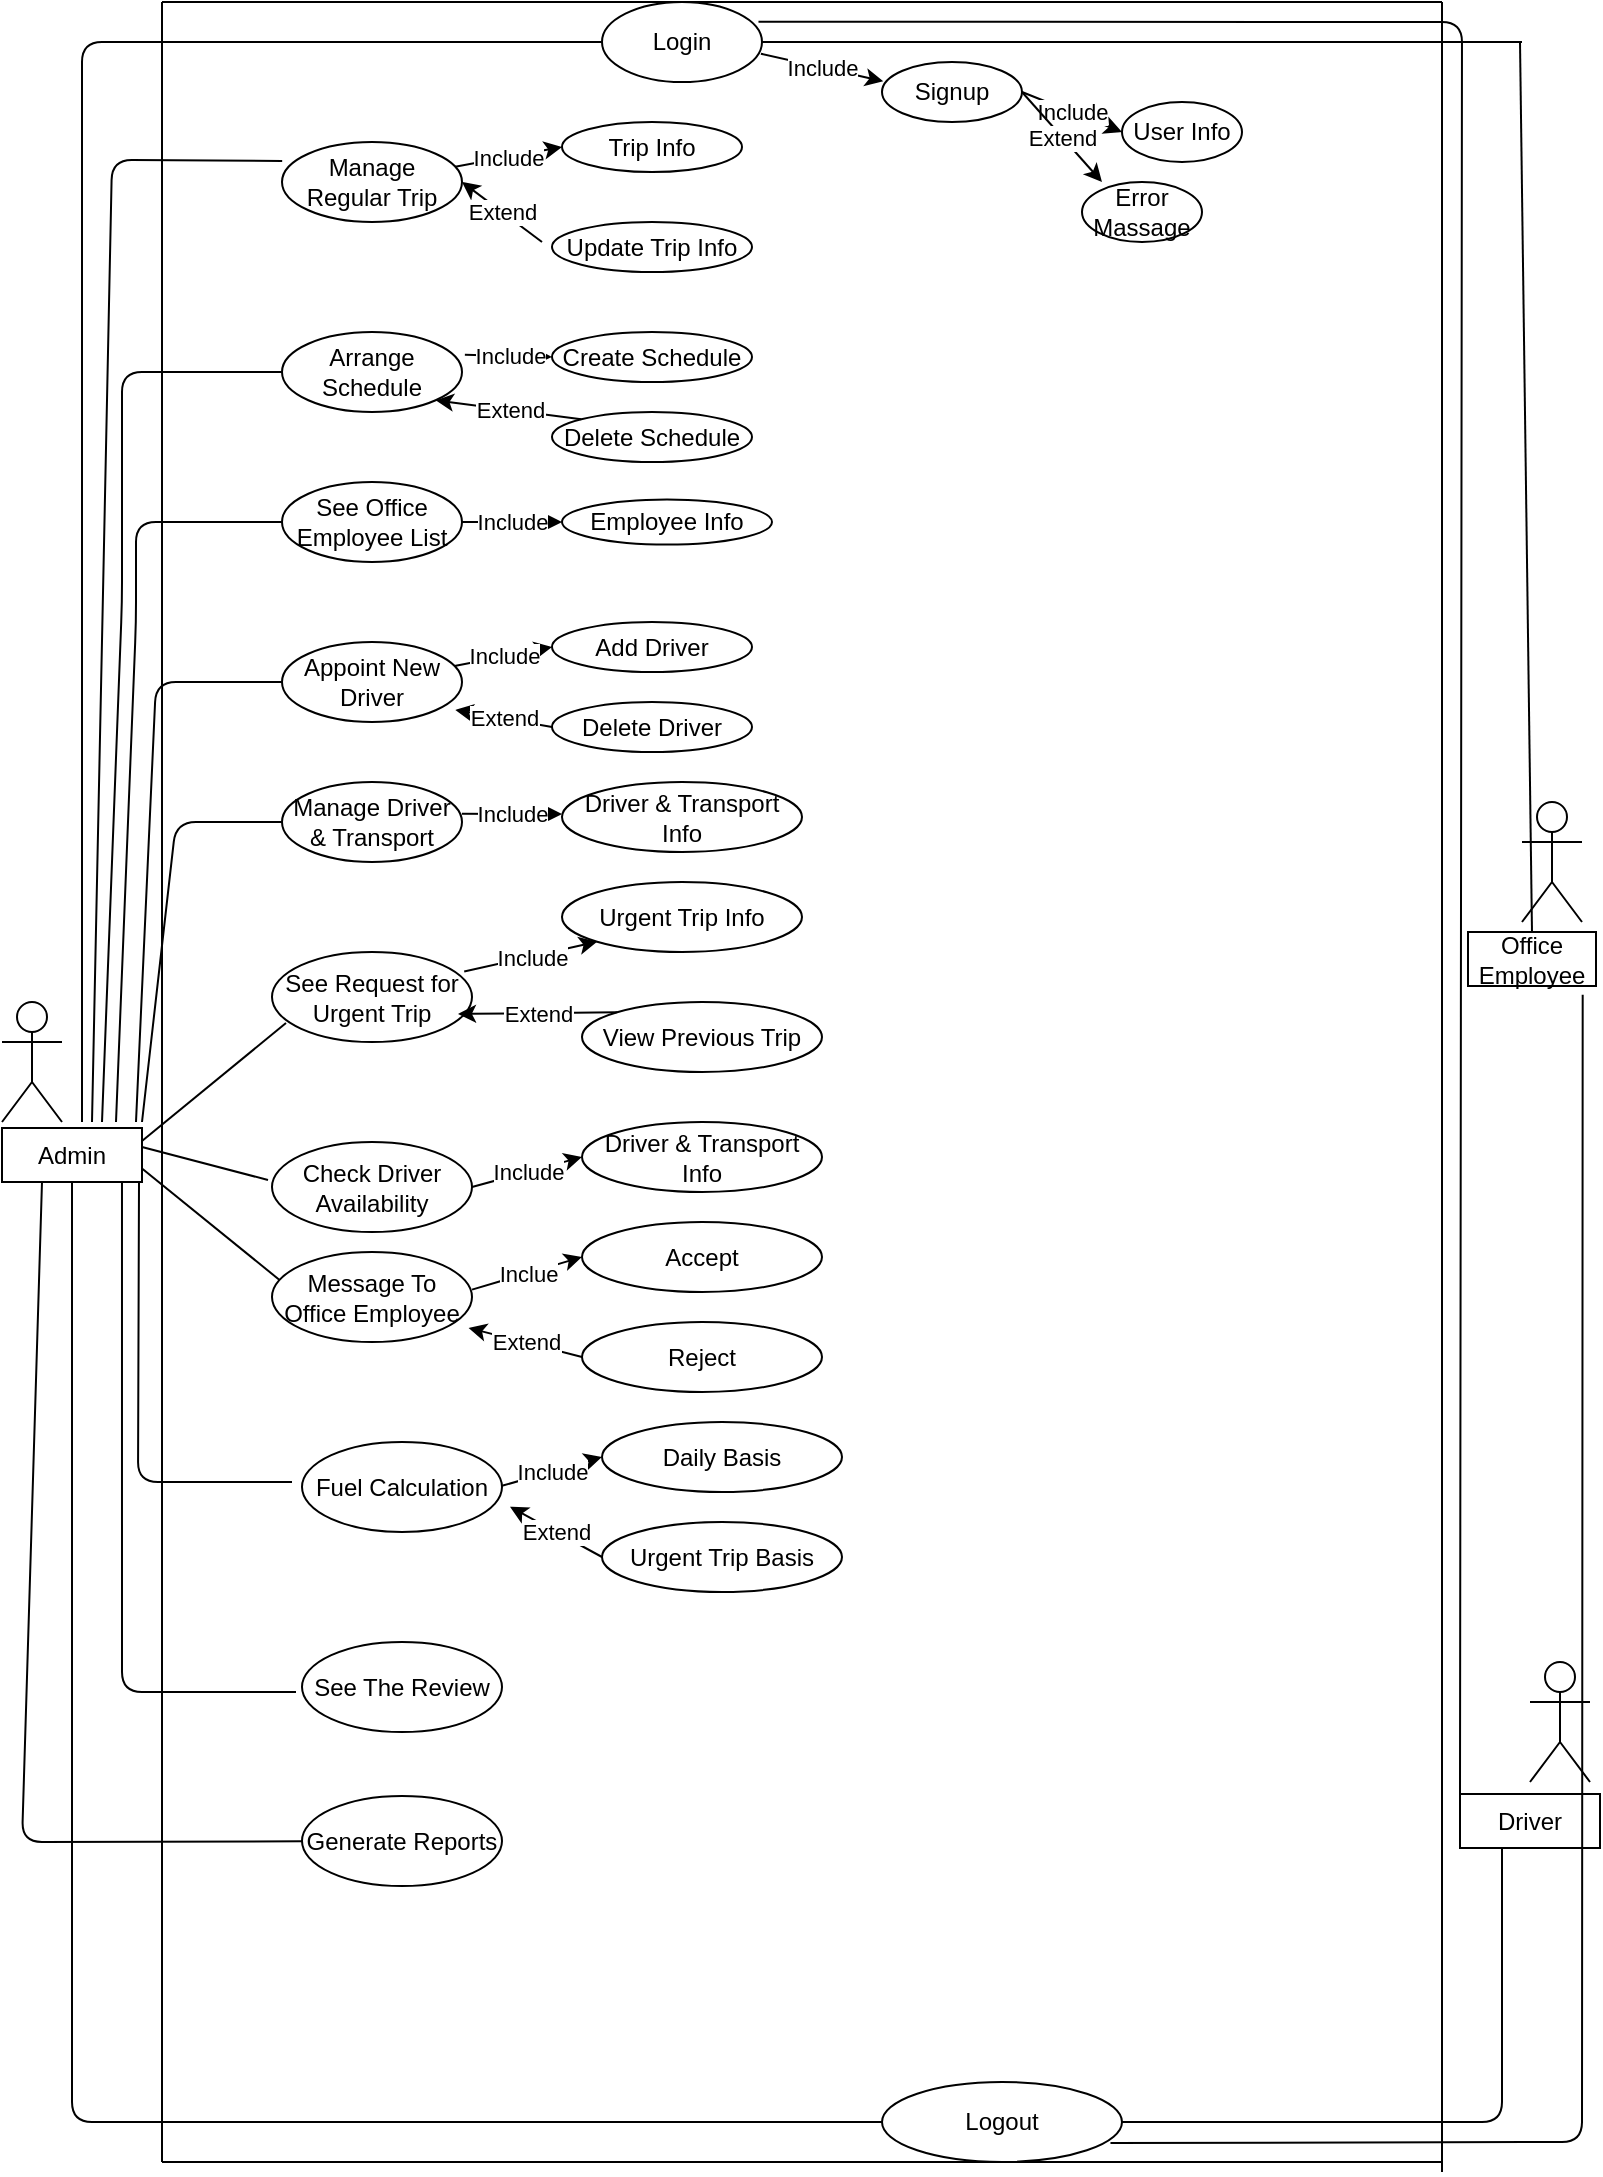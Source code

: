 <mxfile version="14.9.5" type="github">
  <diagram id="_Hke5c7gtm3ifdNGaI75" name="Page-1">
    <mxGraphModel dx="394" dy="681" grid="1" gridSize="10" guides="1" tooltips="1" connect="1" arrows="1" fold="1" page="1" pageScale="1" pageWidth="827" pageHeight="1169" math="0" shadow="0">
      <root>
        <mxCell id="0" />
        <mxCell id="1" parent="0" />
        <mxCell id="LA62-pf56U3Ix_v_cgrx-1" value="" style="shape=umlActor;verticalLabelPosition=bottom;verticalAlign=top;html=1;outlineConnect=0;" vertex="1" parent="1">
          <mxGeometry x="840" y="540" width="30" height="60" as="geometry" />
        </mxCell>
        <mxCell id="LA62-pf56U3Ix_v_cgrx-2" value="" style="shape=umlActor;verticalLabelPosition=bottom;verticalAlign=top;html=1;outlineConnect=0;" vertex="1" parent="1">
          <mxGeometry x="1600" y="440" width="30" height="60" as="geometry" />
        </mxCell>
        <mxCell id="LA62-pf56U3Ix_v_cgrx-3" value="" style="shape=umlActor;verticalLabelPosition=bottom;verticalAlign=top;html=1;outlineConnect=0;" vertex="1" parent="1">
          <mxGeometry x="1604" y="870" width="30" height="60" as="geometry" />
        </mxCell>
        <mxCell id="LA62-pf56U3Ix_v_cgrx-4" value="" style="endArrow=none;html=1;" edge="1" parent="1">
          <mxGeometry width="50" height="50" relative="1" as="geometry">
            <mxPoint x="920" y="1120" as="sourcePoint" />
            <mxPoint x="920" y="40" as="targetPoint" />
          </mxGeometry>
        </mxCell>
        <mxCell id="LA62-pf56U3Ix_v_cgrx-5" value="" style="endArrow=none;html=1;" edge="1" parent="1">
          <mxGeometry width="50" height="50" relative="1" as="geometry">
            <mxPoint x="920" y="40" as="sourcePoint" />
            <mxPoint x="1560" y="40" as="targetPoint" />
          </mxGeometry>
        </mxCell>
        <mxCell id="LA62-pf56U3Ix_v_cgrx-7" value="" style="endArrow=none;html=1;" edge="1" parent="1">
          <mxGeometry width="50" height="50" relative="1" as="geometry">
            <mxPoint x="920" y="1120" as="sourcePoint" />
            <mxPoint x="1560" y="1120" as="targetPoint" />
          </mxGeometry>
        </mxCell>
        <mxCell id="LA62-pf56U3Ix_v_cgrx-8" value="" style="endArrow=none;html=1;" edge="1" parent="1">
          <mxGeometry width="50" height="50" relative="1" as="geometry">
            <mxPoint x="1560" y="1125" as="sourcePoint" />
            <mxPoint x="1560" y="40" as="targetPoint" />
          </mxGeometry>
        </mxCell>
        <mxCell id="LA62-pf56U3Ix_v_cgrx-11" value="Admin" style="rounded=0;whiteSpace=wrap;html=1;" vertex="1" parent="1">
          <mxGeometry x="840" y="603" width="70" height="27" as="geometry" />
        </mxCell>
        <mxCell id="LA62-pf56U3Ix_v_cgrx-12" value="Office Employee" style="rounded=0;whiteSpace=wrap;html=1;" vertex="1" parent="1">
          <mxGeometry x="1573" y="505" width="64" height="27" as="geometry" />
        </mxCell>
        <mxCell id="LA62-pf56U3Ix_v_cgrx-13" value="Driver" style="rounded=0;whiteSpace=wrap;html=1;" vertex="1" parent="1">
          <mxGeometry x="1569" y="936" width="70" height="27" as="geometry" />
        </mxCell>
        <mxCell id="LA62-pf56U3Ix_v_cgrx-15" value="" style="endArrow=none;html=1;" edge="1" parent="1">
          <mxGeometry width="50" height="50" relative="1" as="geometry">
            <mxPoint x="1400" y="1100" as="sourcePoint" />
            <mxPoint x="1590" y="963" as="targetPoint" />
            <Array as="points">
              <mxPoint x="1590" y="1100" />
            </Array>
          </mxGeometry>
        </mxCell>
        <mxCell id="LA62-pf56U3Ix_v_cgrx-16" value="Logout" style="ellipse;whiteSpace=wrap;html=1;" vertex="1" parent="1">
          <mxGeometry x="1280" y="1080" width="120" height="40" as="geometry" />
        </mxCell>
        <mxCell id="LA62-pf56U3Ix_v_cgrx-17" value="" style="endArrow=none;html=1;" edge="1" parent="1" target="LA62-pf56U3Ix_v_cgrx-18">
          <mxGeometry width="50" height="50" relative="1" as="geometry">
            <mxPoint x="880" y="600" as="sourcePoint" />
            <mxPoint x="1200" y="60" as="targetPoint" />
            <Array as="points">
              <mxPoint x="880" y="60" />
            </Array>
          </mxGeometry>
        </mxCell>
        <mxCell id="LA62-pf56U3Ix_v_cgrx-18" value="Login" style="ellipse;whiteSpace=wrap;html=1;" vertex="1" parent="1">
          <mxGeometry x="1140" y="40" width="80" height="40" as="geometry" />
        </mxCell>
        <mxCell id="LA62-pf56U3Ix_v_cgrx-19" value="Signup" style="ellipse;whiteSpace=wrap;html=1;" vertex="1" parent="1">
          <mxGeometry x="1280" y="70" width="70" height="30" as="geometry" />
        </mxCell>
        <mxCell id="LA62-pf56U3Ix_v_cgrx-20" value="User Info" style="ellipse;whiteSpace=wrap;html=1;" vertex="1" parent="1">
          <mxGeometry x="1400" y="90" width="60" height="30" as="geometry" />
        </mxCell>
        <mxCell id="LA62-pf56U3Ix_v_cgrx-24" value="" style="endArrow=classic;html=1;exitX=0.993;exitY=0.646;exitDx=0;exitDy=0;exitPerimeter=0;entryX=0.009;entryY=0.321;entryDx=0;entryDy=0;entryPerimeter=0;" edge="1" parent="1" source="LA62-pf56U3Ix_v_cgrx-18" target="LA62-pf56U3Ix_v_cgrx-19">
          <mxGeometry relative="1" as="geometry">
            <mxPoint x="1230" y="80" as="sourcePoint" />
            <mxPoint x="1280" y="74" as="targetPoint" />
          </mxGeometry>
        </mxCell>
        <mxCell id="LA62-pf56U3Ix_v_cgrx-25" value="Include" style="edgeLabel;resizable=0;html=1;align=center;verticalAlign=middle;" connectable="0" vertex="1" parent="LA62-pf56U3Ix_v_cgrx-24">
          <mxGeometry relative="1" as="geometry" />
        </mxCell>
        <mxCell id="LA62-pf56U3Ix_v_cgrx-34" value="" style="endArrow=classic;html=1;exitX=1;exitY=0.5;exitDx=0;exitDy=0;entryX=0;entryY=0.5;entryDx=0;entryDy=0;" edge="1" parent="1" source="LA62-pf56U3Ix_v_cgrx-19" target="LA62-pf56U3Ix_v_cgrx-20">
          <mxGeometry relative="1" as="geometry">
            <mxPoint x="1360" y="90" as="sourcePoint" />
            <mxPoint x="1390" y="104" as="targetPoint" />
          </mxGeometry>
        </mxCell>
        <mxCell id="LA62-pf56U3Ix_v_cgrx-35" value="Include" style="edgeLabel;resizable=0;html=1;align=center;verticalAlign=middle;" connectable="0" vertex="1" parent="LA62-pf56U3Ix_v_cgrx-34">
          <mxGeometry relative="1" as="geometry" />
        </mxCell>
        <mxCell id="LA62-pf56U3Ix_v_cgrx-36" value="Error Massage" style="ellipse;whiteSpace=wrap;html=1;" vertex="1" parent="1">
          <mxGeometry x="1380" y="130" width="60" height="30" as="geometry" />
        </mxCell>
        <mxCell id="LA62-pf56U3Ix_v_cgrx-37" value="" style="endArrow=classic;html=1;exitX=1;exitY=0.5;exitDx=0;exitDy=0;" edge="1" parent="1" source="LA62-pf56U3Ix_v_cgrx-19">
          <mxGeometry relative="1" as="geometry">
            <mxPoint x="1350" y="85" as="sourcePoint" />
            <mxPoint x="1390" y="130" as="targetPoint" />
          </mxGeometry>
        </mxCell>
        <mxCell id="LA62-pf56U3Ix_v_cgrx-38" value="Extend" style="edgeLabel;resizable=0;html=1;align=center;verticalAlign=middle;" connectable="0" vertex="1" parent="LA62-pf56U3Ix_v_cgrx-37">
          <mxGeometry relative="1" as="geometry" />
        </mxCell>
        <mxCell id="LA62-pf56U3Ix_v_cgrx-39" value="" style="endArrow=none;html=1;exitX=0.5;exitY=0;exitDx=0;exitDy=0;" edge="1" parent="1" source="LA62-pf56U3Ix_v_cgrx-12">
          <mxGeometry width="50" height="50" relative="1" as="geometry">
            <mxPoint x="1580" y="505" as="sourcePoint" />
            <mxPoint x="1599" y="60" as="targetPoint" />
          </mxGeometry>
        </mxCell>
        <mxCell id="LA62-pf56U3Ix_v_cgrx-40" value="" style="endArrow=none;html=1;entryX=1;entryY=0.5;entryDx=0;entryDy=0;" edge="1" parent="1" target="LA62-pf56U3Ix_v_cgrx-18">
          <mxGeometry width="50" height="50" relative="1" as="geometry">
            <mxPoint x="1600" y="60" as="sourcePoint" />
            <mxPoint x="1450" y="130" as="targetPoint" />
          </mxGeometry>
        </mxCell>
        <mxCell id="LA62-pf56U3Ix_v_cgrx-42" value="" style="endArrow=none;html=1;entryX=0.001;entryY=0.237;entryDx=0;entryDy=0;entryPerimeter=0;" edge="1" parent="1" target="LA62-pf56U3Ix_v_cgrx-43">
          <mxGeometry width="50" height="50" relative="1" as="geometry">
            <mxPoint x="885" y="600" as="sourcePoint" />
            <mxPoint x="985" y="100" as="targetPoint" />
            <Array as="points">
              <mxPoint x="895" y="119" />
            </Array>
          </mxGeometry>
        </mxCell>
        <mxCell id="LA62-pf56U3Ix_v_cgrx-43" value="Manage Regular Trip" style="ellipse;whiteSpace=wrap;html=1;" vertex="1" parent="1">
          <mxGeometry x="980" y="110" width="90" height="40" as="geometry" />
        </mxCell>
        <mxCell id="LA62-pf56U3Ix_v_cgrx-44" value="" style="endArrow=none;html=1;entryX=0;entryY=0.5;entryDx=0;entryDy=0;" edge="1" parent="1" target="LA62-pf56U3Ix_v_cgrx-45">
          <mxGeometry width="50" height="50" relative="1" as="geometry">
            <mxPoint x="890.0" y="600" as="sourcePoint" />
            <mxPoint x="970" y="160" as="targetPoint" />
            <Array as="points">
              <mxPoint x="900" y="340" />
              <mxPoint x="900" y="225" />
            </Array>
          </mxGeometry>
        </mxCell>
        <mxCell id="LA62-pf56U3Ix_v_cgrx-45" value="Arrange Schedule" style="ellipse;whiteSpace=wrap;html=1;" vertex="1" parent="1">
          <mxGeometry x="980" y="205" width="90" height="40" as="geometry" />
        </mxCell>
        <mxCell id="LA62-pf56U3Ix_v_cgrx-46" value="Trip Info" style="ellipse;whiteSpace=wrap;html=1;" vertex="1" parent="1">
          <mxGeometry x="1120" y="100" width="90" height="25" as="geometry" />
        </mxCell>
        <mxCell id="LA62-pf56U3Ix_v_cgrx-47" value="Update Trip Info" style="ellipse;whiteSpace=wrap;html=1;" vertex="1" parent="1">
          <mxGeometry x="1115" y="150" width="100" height="25" as="geometry" />
        </mxCell>
        <mxCell id="LA62-pf56U3Ix_v_cgrx-50" value="" style="endArrow=classic;html=1;entryX=0;entryY=0.5;entryDx=0;entryDy=0;" edge="1" parent="1" source="LA62-pf56U3Ix_v_cgrx-43" target="LA62-pf56U3Ix_v_cgrx-46">
          <mxGeometry relative="1" as="geometry">
            <mxPoint x="1070" y="100" as="sourcePoint" />
            <mxPoint x="1120" y="100" as="targetPoint" />
          </mxGeometry>
        </mxCell>
        <mxCell id="LA62-pf56U3Ix_v_cgrx-51" value="Include" style="edgeLabel;resizable=0;html=1;align=center;verticalAlign=middle;" connectable="0" vertex="1" parent="LA62-pf56U3Ix_v_cgrx-50">
          <mxGeometry relative="1" as="geometry" />
        </mxCell>
        <mxCell id="LA62-pf56U3Ix_v_cgrx-55" value="" style="endArrow=classic;html=1;entryX=1;entryY=0.5;entryDx=0;entryDy=0;" edge="1" parent="1" target="LA62-pf56U3Ix_v_cgrx-43">
          <mxGeometry relative="1" as="geometry">
            <mxPoint x="1110" y="160" as="sourcePoint" />
            <mxPoint x="1060" y="110" as="targetPoint" />
          </mxGeometry>
        </mxCell>
        <mxCell id="LA62-pf56U3Ix_v_cgrx-56" value="Extend" style="edgeLabel;resizable=0;html=1;align=center;verticalAlign=middle;" connectable="0" vertex="1" parent="LA62-pf56U3Ix_v_cgrx-55">
          <mxGeometry relative="1" as="geometry" />
        </mxCell>
        <mxCell id="LA62-pf56U3Ix_v_cgrx-57" value="See Office Employee List" style="ellipse;whiteSpace=wrap;html=1;" vertex="1" parent="1">
          <mxGeometry x="980" y="280" width="90" height="40" as="geometry" />
        </mxCell>
        <mxCell id="LA62-pf56U3Ix_v_cgrx-58" value="" style="endArrow=none;html=1;entryX=0;entryY=0.5;entryDx=0;entryDy=0;" edge="1" parent="1" target="LA62-pf56U3Ix_v_cgrx-57">
          <mxGeometry width="50" height="50" relative="1" as="geometry">
            <mxPoint x="897" y="600" as="sourcePoint" />
            <mxPoint x="977.0" y="220" as="targetPoint" />
            <Array as="points">
              <mxPoint x="907" y="350" />
              <mxPoint x="907" y="300" />
            </Array>
          </mxGeometry>
        </mxCell>
        <mxCell id="LA62-pf56U3Ix_v_cgrx-59" value="" style="endArrow=none;html=1;entryX=0.5;entryY=1;entryDx=0;entryDy=0;exitX=0;exitY=0.5;exitDx=0;exitDy=0;" edge="1" parent="1" source="LA62-pf56U3Ix_v_cgrx-16" target="LA62-pf56U3Ix_v_cgrx-11">
          <mxGeometry width="50" height="50" relative="1" as="geometry">
            <mxPoint x="875" y="1100" as="sourcePoint" />
            <mxPoint x="1390" y="670" as="targetPoint" />
            <Array as="points">
              <mxPoint x="875" y="1100" />
            </Array>
          </mxGeometry>
        </mxCell>
        <mxCell id="LA62-pf56U3Ix_v_cgrx-60" value="" style="endArrow=none;html=1;entryX=0.896;entryY=1.163;entryDx=0;entryDy=0;entryPerimeter=0;exitX=0.952;exitY=0.763;exitDx=0;exitDy=0;exitPerimeter=0;" edge="1" parent="1" source="LA62-pf56U3Ix_v_cgrx-16" target="LA62-pf56U3Ix_v_cgrx-12">
          <mxGeometry width="50" height="50" relative="1" as="geometry">
            <mxPoint x="1395" y="1110" as="sourcePoint" />
            <mxPoint x="1390" y="670" as="targetPoint" />
            <Array as="points">
              <mxPoint x="1630" y="1110" />
            </Array>
          </mxGeometry>
        </mxCell>
        <mxCell id="LA62-pf56U3Ix_v_cgrx-61" value="" style="endArrow=none;html=1;exitX=0;exitY=0;exitDx=0;exitDy=0;entryX=0.978;entryY=0.246;entryDx=0;entryDy=0;entryPerimeter=0;" edge="1" parent="1" source="LA62-pf56U3Ix_v_cgrx-13" target="LA62-pf56U3Ix_v_cgrx-18">
          <mxGeometry width="50" height="50" relative="1" as="geometry">
            <mxPoint x="1580" y="930" as="sourcePoint" />
            <mxPoint x="1280" y="280" as="targetPoint" />
            <Array as="points">
              <mxPoint x="1570" y="50" />
            </Array>
          </mxGeometry>
        </mxCell>
        <mxCell id="LA62-pf56U3Ix_v_cgrx-62" value="Create Schedule" style="ellipse;whiteSpace=wrap;html=1;" vertex="1" parent="1">
          <mxGeometry x="1115" y="205" width="100" height="25" as="geometry" />
        </mxCell>
        <mxCell id="LA62-pf56U3Ix_v_cgrx-63" value="Delete Schedule" style="ellipse;whiteSpace=wrap;html=1;" vertex="1" parent="1">
          <mxGeometry x="1115" y="245" width="100" height="25" as="geometry" />
        </mxCell>
        <mxCell id="LA62-pf56U3Ix_v_cgrx-66" value="" style="endArrow=classic;html=1;entryX=0;entryY=0.5;entryDx=0;entryDy=0;exitX=1.016;exitY=0.285;exitDx=0;exitDy=0;exitPerimeter=0;" edge="1" parent="1" source="LA62-pf56U3Ix_v_cgrx-45" target="LA62-pf56U3Ix_v_cgrx-62">
          <mxGeometry relative="1" as="geometry">
            <mxPoint x="1070" y="170" as="sourcePoint" />
            <mxPoint x="1170" y="170" as="targetPoint" />
          </mxGeometry>
        </mxCell>
        <mxCell id="LA62-pf56U3Ix_v_cgrx-67" value="Include" style="edgeLabel;resizable=0;html=1;align=center;verticalAlign=middle;" connectable="0" vertex="1" parent="LA62-pf56U3Ix_v_cgrx-66">
          <mxGeometry relative="1" as="geometry" />
        </mxCell>
        <mxCell id="LA62-pf56U3Ix_v_cgrx-68" value="" style="endArrow=classic;html=1;exitX=0;exitY=0;exitDx=0;exitDy=0;entryX=1;entryY=1;entryDx=0;entryDy=0;" edge="1" parent="1" source="LA62-pf56U3Ix_v_cgrx-63" target="LA62-pf56U3Ix_v_cgrx-45">
          <mxGeometry relative="1" as="geometry">
            <mxPoint x="1080" y="210" as="sourcePoint" />
            <mxPoint x="1060" y="180" as="targetPoint" />
          </mxGeometry>
        </mxCell>
        <mxCell id="LA62-pf56U3Ix_v_cgrx-69" value="Extend" style="edgeLabel;resizable=0;html=1;align=center;verticalAlign=middle;" connectable="0" vertex="1" parent="LA62-pf56U3Ix_v_cgrx-68">
          <mxGeometry relative="1" as="geometry" />
        </mxCell>
        <mxCell id="LA62-pf56U3Ix_v_cgrx-70" value="Employee Info" style="ellipse;whiteSpace=wrap;html=1;" vertex="1" parent="1">
          <mxGeometry x="1120" y="288.75" width="105" height="22.5" as="geometry" />
        </mxCell>
        <mxCell id="LA62-pf56U3Ix_v_cgrx-71" value="Add Driver" style="ellipse;whiteSpace=wrap;html=1;" vertex="1" parent="1">
          <mxGeometry x="1115" y="350" width="100" height="25" as="geometry" />
        </mxCell>
        <mxCell id="LA62-pf56U3Ix_v_cgrx-72" value="" style="endArrow=classic;html=1;entryX=0;entryY=0.5;entryDx=0;entryDy=0;exitX=1;exitY=0.5;exitDx=0;exitDy=0;" edge="1" parent="1" source="LA62-pf56U3Ix_v_cgrx-57" target="LA62-pf56U3Ix_v_cgrx-70">
          <mxGeometry relative="1" as="geometry">
            <mxPoint x="1070" y="230" as="sourcePoint" />
            <mxPoint x="1170" y="230" as="targetPoint" />
          </mxGeometry>
        </mxCell>
        <mxCell id="LA62-pf56U3Ix_v_cgrx-73" value="Include" style="edgeLabel;resizable=0;html=1;align=center;verticalAlign=middle;" connectable="0" vertex="1" parent="LA62-pf56U3Ix_v_cgrx-72">
          <mxGeometry relative="1" as="geometry" />
        </mxCell>
        <mxCell id="LA62-pf56U3Ix_v_cgrx-75" value="Appoint New Driver" style="ellipse;whiteSpace=wrap;html=1;" vertex="1" parent="1">
          <mxGeometry x="980" y="360" width="90" height="40" as="geometry" />
        </mxCell>
        <mxCell id="LA62-pf56U3Ix_v_cgrx-76" value="" style="endArrow=none;html=1;entryX=0;entryY=0.5;entryDx=0;entryDy=0;" edge="1" parent="1" target="LA62-pf56U3Ix_v_cgrx-75">
          <mxGeometry width="50" height="50" relative="1" as="geometry">
            <mxPoint x="907" y="600" as="sourcePoint" />
            <mxPoint x="987.0" y="230" as="targetPoint" />
            <Array as="points">
              <mxPoint x="917" y="380" />
            </Array>
          </mxGeometry>
        </mxCell>
        <mxCell id="LA62-pf56U3Ix_v_cgrx-77" value="Delete Driver" style="ellipse;whiteSpace=wrap;html=1;" vertex="1" parent="1">
          <mxGeometry x="1115" y="390" width="100" height="25" as="geometry" />
        </mxCell>
        <mxCell id="LA62-pf56U3Ix_v_cgrx-78" value="" style="endArrow=classic;html=1;entryX=0;entryY=0.5;entryDx=0;entryDy=0;" edge="1" parent="1" source="LA62-pf56U3Ix_v_cgrx-75" target="LA62-pf56U3Ix_v_cgrx-71">
          <mxGeometry relative="1" as="geometry">
            <mxPoint x="1070" y="285" as="sourcePoint" />
            <mxPoint x="1170" y="285" as="targetPoint" />
          </mxGeometry>
        </mxCell>
        <mxCell id="LA62-pf56U3Ix_v_cgrx-79" value="Include" style="edgeLabel;resizable=0;html=1;align=center;verticalAlign=middle;" connectable="0" vertex="1" parent="LA62-pf56U3Ix_v_cgrx-78">
          <mxGeometry relative="1" as="geometry" />
        </mxCell>
        <mxCell id="LA62-pf56U3Ix_v_cgrx-80" value="" style="endArrow=classic;html=1;entryX=0.963;entryY=0.849;entryDx=0;entryDy=0;entryPerimeter=0;exitX=0;exitY=0.5;exitDx=0;exitDy=0;" edge="1" parent="1" source="LA62-pf56U3Ix_v_cgrx-77" target="LA62-pf56U3Ix_v_cgrx-75">
          <mxGeometry relative="1" as="geometry">
            <mxPoint x="1050" y="310" as="sourcePoint" />
            <mxPoint x="1150" y="310" as="targetPoint" />
          </mxGeometry>
        </mxCell>
        <mxCell id="LA62-pf56U3Ix_v_cgrx-81" value="Extend" style="edgeLabel;resizable=0;html=1;align=center;verticalAlign=middle;" connectable="0" vertex="1" parent="LA62-pf56U3Ix_v_cgrx-80">
          <mxGeometry relative="1" as="geometry" />
        </mxCell>
        <mxCell id="LA62-pf56U3Ix_v_cgrx-82" value="Manage Driver &amp;amp; Transport" style="ellipse;whiteSpace=wrap;html=1;" vertex="1" parent="1">
          <mxGeometry x="980" y="430" width="90" height="40" as="geometry" />
        </mxCell>
        <mxCell id="LA62-pf56U3Ix_v_cgrx-83" value="" style="endArrow=none;html=1;entryX=0;entryY=0.5;entryDx=0;entryDy=0;" edge="1" parent="1" target="LA62-pf56U3Ix_v_cgrx-82">
          <mxGeometry width="50" height="50" relative="1" as="geometry">
            <mxPoint x="910" y="600" as="sourcePoint" />
            <mxPoint x="990.0" y="300" as="targetPoint" />
            <Array as="points">
              <mxPoint x="927" y="450" />
            </Array>
          </mxGeometry>
        </mxCell>
        <mxCell id="LA62-pf56U3Ix_v_cgrx-84" value="Driver &amp;amp; Transport Info" style="ellipse;whiteSpace=wrap;html=1;" vertex="1" parent="1">
          <mxGeometry x="1120" y="430" width="120" height="35" as="geometry" />
        </mxCell>
        <mxCell id="LA62-pf56U3Ix_v_cgrx-85" value="" style="endArrow=classic;html=1;" edge="1" parent="1">
          <mxGeometry relative="1" as="geometry">
            <mxPoint x="1070" y="445.91" as="sourcePoint" />
            <mxPoint x="1120" y="446" as="targetPoint" />
          </mxGeometry>
        </mxCell>
        <mxCell id="LA62-pf56U3Ix_v_cgrx-86" value="Include" style="edgeLabel;resizable=0;html=1;align=center;verticalAlign=middle;" connectable="0" vertex="1" parent="LA62-pf56U3Ix_v_cgrx-85">
          <mxGeometry relative="1" as="geometry" />
        </mxCell>
        <mxCell id="LA62-pf56U3Ix_v_cgrx-89" value="" style="endArrow=none;html=1;exitX=1;exitY=0.5;exitDx=0;exitDy=0;entryX=0.07;entryY=0.79;entryDx=0;entryDy=0;entryPerimeter=0;" edge="1" parent="1" target="LA62-pf56U3Ix_v_cgrx-90">
          <mxGeometry width="50" height="50" relative="1" as="geometry">
            <mxPoint x="910.0" y="609.5" as="sourcePoint" />
            <mxPoint x="980" y="560" as="targetPoint" />
          </mxGeometry>
        </mxCell>
        <mxCell id="LA62-pf56U3Ix_v_cgrx-90" value="See Request for Urgent Trip" style="ellipse;whiteSpace=wrap;html=1;" vertex="1" parent="1">
          <mxGeometry x="975" y="515" width="100" height="45" as="geometry" />
        </mxCell>
        <mxCell id="LA62-pf56U3Ix_v_cgrx-91" value="Urgent Trip Info" style="ellipse;whiteSpace=wrap;html=1;" vertex="1" parent="1">
          <mxGeometry x="1120" y="480" width="120" height="35" as="geometry" />
        </mxCell>
        <mxCell id="LA62-pf56U3Ix_v_cgrx-92" value="View Previous Trip" style="ellipse;whiteSpace=wrap;html=1;" vertex="1" parent="1">
          <mxGeometry x="1130" y="540" width="120" height="35" as="geometry" />
        </mxCell>
        <mxCell id="LA62-pf56U3Ix_v_cgrx-93" value="" style="endArrow=classic;html=1;entryX=0;entryY=1;entryDx=0;entryDy=0;exitX=0.961;exitY=0.217;exitDx=0;exitDy=0;exitPerimeter=0;" edge="1" parent="1" source="LA62-pf56U3Ix_v_cgrx-90" target="LA62-pf56U3Ix_v_cgrx-91">
          <mxGeometry relative="1" as="geometry">
            <mxPoint x="1080" y="590" as="sourcePoint" />
            <mxPoint x="1180" y="590" as="targetPoint" />
          </mxGeometry>
        </mxCell>
        <mxCell id="LA62-pf56U3Ix_v_cgrx-94" value="Include" style="edgeLabel;resizable=0;html=1;align=center;verticalAlign=middle;" connectable="0" vertex="1" parent="LA62-pf56U3Ix_v_cgrx-93">
          <mxGeometry relative="1" as="geometry" />
        </mxCell>
        <mxCell id="LA62-pf56U3Ix_v_cgrx-95" value="" style="endArrow=classic;html=1;exitX=0;exitY=0;exitDx=0;exitDy=0;" edge="1" parent="1" source="LA62-pf56U3Ix_v_cgrx-92">
          <mxGeometry relative="1" as="geometry">
            <mxPoint x="1320" y="690" as="sourcePoint" />
            <mxPoint x="1068" y="546" as="targetPoint" />
          </mxGeometry>
        </mxCell>
        <mxCell id="LA62-pf56U3Ix_v_cgrx-96" value="Extend" style="edgeLabel;resizable=0;html=1;align=center;verticalAlign=middle;" connectable="0" vertex="1" parent="LA62-pf56U3Ix_v_cgrx-95">
          <mxGeometry relative="1" as="geometry" />
        </mxCell>
        <mxCell id="LA62-pf56U3Ix_v_cgrx-98" value="" style="endArrow=none;html=1;exitX=1;exitY=0.5;exitDx=0;exitDy=0;" edge="1" parent="1">
          <mxGeometry width="50" height="50" relative="1" as="geometry">
            <mxPoint x="910.0" y="612.5" as="sourcePoint" />
            <mxPoint x="973" y="629" as="targetPoint" />
          </mxGeometry>
        </mxCell>
        <mxCell id="LA62-pf56U3Ix_v_cgrx-99" value="Check Driver Availability" style="ellipse;whiteSpace=wrap;html=1;" vertex="1" parent="1">
          <mxGeometry x="975" y="610" width="100" height="45" as="geometry" />
        </mxCell>
        <mxCell id="LA62-pf56U3Ix_v_cgrx-100" value="Driver &amp;amp; Transport Info" style="ellipse;whiteSpace=wrap;html=1;" vertex="1" parent="1">
          <mxGeometry x="1130" y="600" width="120" height="35" as="geometry" />
        </mxCell>
        <mxCell id="LA62-pf56U3Ix_v_cgrx-102" value="" style="endArrow=classic;html=1;entryX=0;entryY=0.5;entryDx=0;entryDy=0;exitX=1;exitY=0.5;exitDx=0;exitDy=0;" edge="1" parent="1" source="LA62-pf56U3Ix_v_cgrx-99" target="LA62-pf56U3Ix_v_cgrx-100">
          <mxGeometry relative="1" as="geometry">
            <mxPoint x="1075" y="610" as="sourcePoint" />
            <mxPoint x="1130" y="610" as="targetPoint" />
          </mxGeometry>
        </mxCell>
        <mxCell id="LA62-pf56U3Ix_v_cgrx-103" value="Include" style="edgeLabel;resizable=0;html=1;align=center;verticalAlign=middle;" connectable="0" vertex="1" parent="LA62-pf56U3Ix_v_cgrx-102">
          <mxGeometry relative="1" as="geometry" />
        </mxCell>
        <mxCell id="LA62-pf56U3Ix_v_cgrx-104" value="" style="endArrow=none;html=1;exitX=1;exitY=0.75;exitDx=0;exitDy=0;entryX=0.05;entryY=0.333;entryDx=0;entryDy=0;entryPerimeter=0;" edge="1" parent="1" source="LA62-pf56U3Ix_v_cgrx-11" target="LA62-pf56U3Ix_v_cgrx-105">
          <mxGeometry width="50" height="50" relative="1" as="geometry">
            <mxPoint x="1340" y="730" as="sourcePoint" />
            <mxPoint x="970" y="670" as="targetPoint" />
          </mxGeometry>
        </mxCell>
        <mxCell id="LA62-pf56U3Ix_v_cgrx-105" value="Message To Office Employee" style="ellipse;whiteSpace=wrap;html=1;" vertex="1" parent="1">
          <mxGeometry x="975" y="665" width="100" height="45" as="geometry" />
        </mxCell>
        <mxCell id="LA62-pf56U3Ix_v_cgrx-106" value="Accept" style="ellipse;whiteSpace=wrap;html=1;" vertex="1" parent="1">
          <mxGeometry x="1130" y="650" width="120" height="35" as="geometry" />
        </mxCell>
        <mxCell id="LA62-pf56U3Ix_v_cgrx-107" value="Reject" style="ellipse;whiteSpace=wrap;html=1;" vertex="1" parent="1">
          <mxGeometry x="1130" y="700" width="120" height="35" as="geometry" />
        </mxCell>
        <mxCell id="LA62-pf56U3Ix_v_cgrx-108" value="" style="endArrow=classic;html=1;entryX=0;entryY=0.5;entryDx=0;entryDy=0;" edge="1" parent="1" target="LA62-pf56U3Ix_v_cgrx-106">
          <mxGeometry relative="1" as="geometry">
            <mxPoint x="1075" y="683.82" as="sourcePoint" />
            <mxPoint x="1175" y="683.82" as="targetPoint" />
          </mxGeometry>
        </mxCell>
        <mxCell id="LA62-pf56U3Ix_v_cgrx-109" value="Inclue" style="edgeLabel;resizable=0;html=1;align=center;verticalAlign=middle;" connectable="0" vertex="1" parent="LA62-pf56U3Ix_v_cgrx-108">
          <mxGeometry relative="1" as="geometry" />
        </mxCell>
        <mxCell id="LA62-pf56U3Ix_v_cgrx-110" value="" style="endArrow=classic;html=1;entryX=0.983;entryY=0.844;entryDx=0;entryDy=0;entryPerimeter=0;exitX=0;exitY=0.5;exitDx=0;exitDy=0;" edge="1" parent="1" source="LA62-pf56U3Ix_v_cgrx-107" target="LA62-pf56U3Ix_v_cgrx-105">
          <mxGeometry relative="1" as="geometry">
            <mxPoint x="1320" y="720" as="sourcePoint" />
            <mxPoint x="1420" y="720" as="targetPoint" />
          </mxGeometry>
        </mxCell>
        <mxCell id="LA62-pf56U3Ix_v_cgrx-111" value="Extend" style="edgeLabel;resizable=0;html=1;align=center;verticalAlign=middle;" connectable="0" vertex="1" parent="LA62-pf56U3Ix_v_cgrx-110">
          <mxGeometry relative="1" as="geometry" />
        </mxCell>
        <mxCell id="LA62-pf56U3Ix_v_cgrx-112" value="" style="endArrow=none;html=1;exitX=0.75;exitY=1;exitDx=0;exitDy=0;" edge="1" parent="1">
          <mxGeometry width="50" height="50" relative="1" as="geometry">
            <mxPoint x="908.5" y="630" as="sourcePoint" />
            <mxPoint x="985" y="780" as="targetPoint" />
            <Array as="points">
              <mxPoint x="908" y="780" />
            </Array>
          </mxGeometry>
        </mxCell>
        <mxCell id="LA62-pf56U3Ix_v_cgrx-113" value="Fuel Calculation" style="ellipse;whiteSpace=wrap;html=1;" vertex="1" parent="1">
          <mxGeometry x="990" y="760" width="100" height="45" as="geometry" />
        </mxCell>
        <mxCell id="LA62-pf56U3Ix_v_cgrx-114" value="Daily Basis" style="ellipse;whiteSpace=wrap;html=1;" vertex="1" parent="1">
          <mxGeometry x="1140" y="750" width="120" height="35" as="geometry" />
        </mxCell>
        <mxCell id="LA62-pf56U3Ix_v_cgrx-115" value="Urgent Trip Basis" style="ellipse;whiteSpace=wrap;html=1;" vertex="1" parent="1">
          <mxGeometry x="1140" y="800" width="120" height="35" as="geometry" />
        </mxCell>
        <mxCell id="LA62-pf56U3Ix_v_cgrx-116" value="" style="endArrow=classic;html=1;entryX=0;entryY=0.5;entryDx=0;entryDy=0;" edge="1" parent="1" target="LA62-pf56U3Ix_v_cgrx-114">
          <mxGeometry relative="1" as="geometry">
            <mxPoint x="1090" y="781.91" as="sourcePoint" />
            <mxPoint x="1140" y="780" as="targetPoint" />
          </mxGeometry>
        </mxCell>
        <mxCell id="LA62-pf56U3Ix_v_cgrx-117" value="Include" style="edgeLabel;resizable=0;html=1;align=center;verticalAlign=middle;" connectable="0" vertex="1" parent="LA62-pf56U3Ix_v_cgrx-116">
          <mxGeometry relative="1" as="geometry" />
        </mxCell>
        <mxCell id="LA62-pf56U3Ix_v_cgrx-118" value="" style="endArrow=classic;html=1;entryX=1.04;entryY=0.72;entryDx=0;entryDy=0;entryPerimeter=0;exitX=0;exitY=0.5;exitDx=0;exitDy=0;" edge="1" parent="1" source="LA62-pf56U3Ix_v_cgrx-115" target="LA62-pf56U3Ix_v_cgrx-113">
          <mxGeometry relative="1" as="geometry">
            <mxPoint x="1090" y="816.91" as="sourcePoint" />
            <mxPoint x="1190" y="816.91" as="targetPoint" />
          </mxGeometry>
        </mxCell>
        <mxCell id="LA62-pf56U3Ix_v_cgrx-119" value="Extend" style="edgeLabel;resizable=0;html=1;align=center;verticalAlign=middle;" connectable="0" vertex="1" parent="LA62-pf56U3Ix_v_cgrx-118">
          <mxGeometry relative="1" as="geometry" />
        </mxCell>
        <mxCell id="LA62-pf56U3Ix_v_cgrx-120" value="See The Review" style="ellipse;whiteSpace=wrap;html=1;" vertex="1" parent="1">
          <mxGeometry x="990" y="860" width="100" height="45" as="geometry" />
        </mxCell>
        <mxCell id="LA62-pf56U3Ix_v_cgrx-121" value="" style="endArrow=none;html=1;exitX=0.857;exitY=1;exitDx=0;exitDy=0;exitPerimeter=0;" edge="1" parent="1" source="LA62-pf56U3Ix_v_cgrx-11">
          <mxGeometry width="50" height="50" relative="1" as="geometry">
            <mxPoint x="910.5" y="735" as="sourcePoint" />
            <mxPoint x="987.0" y="885" as="targetPoint" />
            <Array as="points">
              <mxPoint x="900" y="885" />
            </Array>
          </mxGeometry>
        </mxCell>
        <mxCell id="LA62-pf56U3Ix_v_cgrx-123" value="" style="endArrow=none;html=1;exitX=0.857;exitY=1;exitDx=0;exitDy=0;exitPerimeter=0;" edge="1" parent="1" target="LA62-pf56U3Ix_v_cgrx-124">
          <mxGeometry width="50" height="50" relative="1" as="geometry">
            <mxPoint x="860" y="630" as="sourcePoint" />
            <mxPoint x="947" y="960" as="targetPoint" />
            <Array as="points">
              <mxPoint x="850" y="960" />
            </Array>
          </mxGeometry>
        </mxCell>
        <mxCell id="LA62-pf56U3Ix_v_cgrx-124" value="Generate Reports" style="ellipse;whiteSpace=wrap;html=1;" vertex="1" parent="1">
          <mxGeometry x="990" y="937" width="100" height="45" as="geometry" />
        </mxCell>
      </root>
    </mxGraphModel>
  </diagram>
</mxfile>

